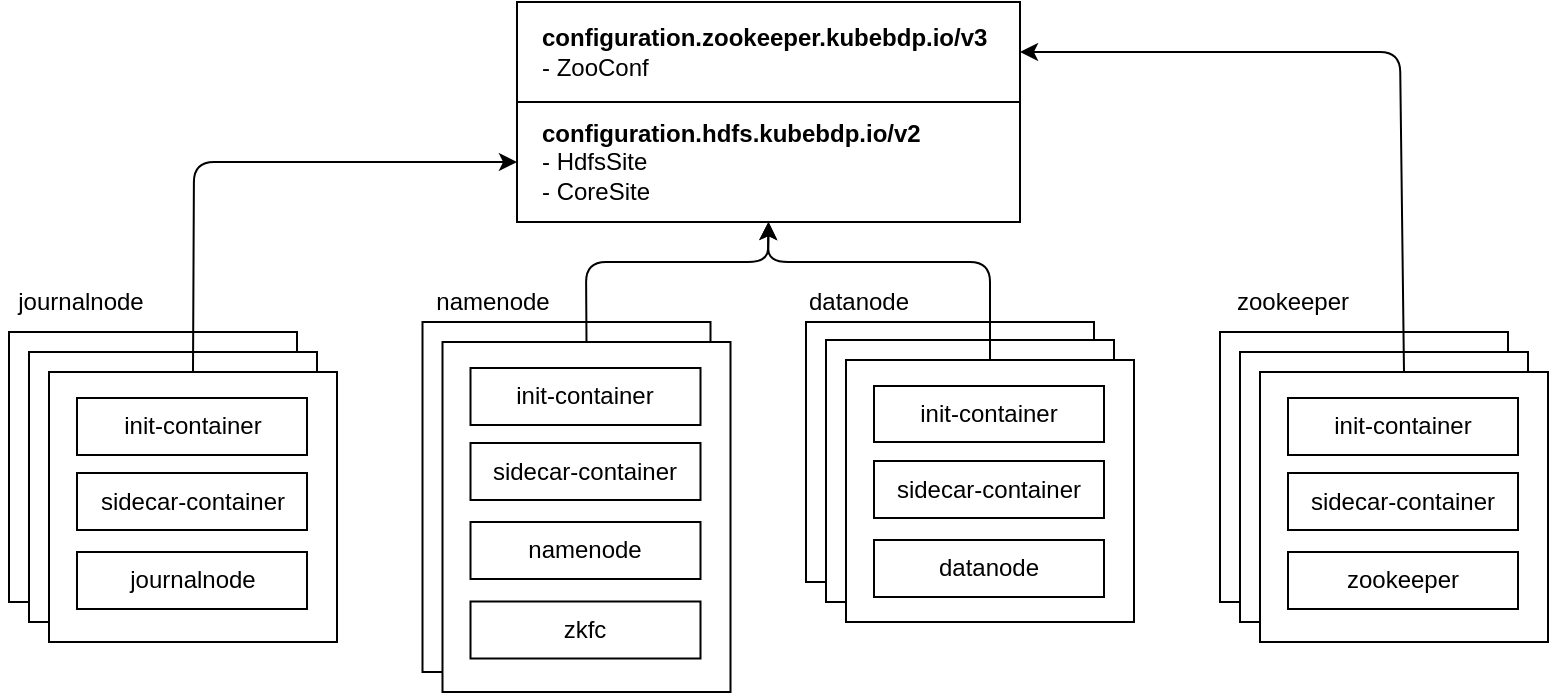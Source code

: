 <mxfile version="14.6.13" type="device"><diagram id="FKAVMK7nm7Re2T27ObP8" name="第 1 页"><mxGraphModel dx="946" dy="672" grid="1" gridSize="10" guides="1" tooltips="1" connect="1" arrows="1" fold="1" page="1" pageScale="1" pageWidth="827" pageHeight="1169" math="0" shadow="0"><root><mxCell id="0"/><mxCell id="1" parent="0"/><mxCell id="9PCLO176S6x87De70jDR-138" value="" style="rounded=0;whiteSpace=wrap;html=1;align=center;" vertex="1" parent="1"><mxGeometry x="423" y="190" width="144" height="130" as="geometry"/></mxCell><mxCell id="9PCLO176S6x87De70jDR-137" value="" style="rounded=0;whiteSpace=wrap;html=1;align=center;" vertex="1" parent="1"><mxGeometry x="433" y="199" width="144" height="131" as="geometry"/></mxCell><mxCell id="9PCLO176S6x87De70jDR-129" value="" style="rounded=0;whiteSpace=wrap;html=1;align=center;" vertex="1" parent="1"><mxGeometry x="231.25" y="190" width="144" height="175" as="geometry"/></mxCell><mxCell id="9PCLO176S6x87De70jDR-128" value="" style="rounded=0;whiteSpace=wrap;html=1;align=center;" vertex="1" parent="1"><mxGeometry x="24.5" y="195" width="144" height="135" as="geometry"/></mxCell><mxCell id="9PCLO176S6x87De70jDR-127" value="" style="rounded=0;whiteSpace=wrap;html=1;align=center;" vertex="1" parent="1"><mxGeometry x="34.5" y="205" width="144" height="135" as="geometry"/></mxCell><mxCell id="9PCLO176S6x87De70jDR-7" value="&lt;font&gt;&lt;span&gt;&lt;b&gt;configuration.zookeeper.kubebdp.io/v3&lt;/b&gt;&lt;br&gt;- ZooConf&lt;br&gt;&lt;/span&gt;&lt;/font&gt;" style="rounded=0;whiteSpace=wrap;html=1;align=left;spacingLeft=10;spacingRight=10;fontStyle=0;spacingTop=10;spacingBottom=10;fillColor=#FFFFFF;" vertex="1" parent="1"><mxGeometry x="278.5" y="30" width="251.5" height="50" as="geometry"/></mxCell><mxCell id="9PCLO176S6x87De70jDR-59" value="&lt;font&gt;&lt;span&gt;&lt;b&gt;configuration.hdfs.kubebdp.io/v2&lt;/b&gt;&lt;br&gt;- HdfsSite&lt;br&gt;- CoreSite&lt;br&gt;&lt;/span&gt;&lt;/font&gt;" style="rounded=0;whiteSpace=wrap;html=1;align=left;spacingLeft=10;spacingRight=10;fontStyle=0;spacingTop=10;spacingBottom=10;fillColor=#FFFFFF;" vertex="1" parent="1"><mxGeometry x="278.5" y="80" width="251.5" height="60" as="geometry"/></mxCell><mxCell id="9PCLO176S6x87De70jDR-68" value="" style="rounded=0;whiteSpace=wrap;html=1;align=center;" vertex="1" parent="1"><mxGeometry x="44.5" y="215" width="144" height="135" as="geometry"/></mxCell><mxCell id="9PCLO176S6x87De70jDR-70" value="sidecar-container" style="rounded=0;whiteSpace=wrap;html=1;align=center;" vertex="1" parent="1"><mxGeometry x="58.5" y="265.5" width="115" height="28.5" as="geometry"/></mxCell><mxCell id="9PCLO176S6x87De70jDR-72" value="journalnode" style="text;html=1;align=center;verticalAlign=middle;resizable=0;points=[];autosize=1;strokeColor=none;" vertex="1" parent="1"><mxGeometry x="20" y="170" width="80" height="20" as="geometry"/></mxCell><mxCell id="9PCLO176S6x87De70jDR-80" value="init-container" style="rounded=0;whiteSpace=wrap;html=1;align=center;" vertex="1" parent="1"><mxGeometry x="58.5" y="228" width="115" height="28.5" as="geometry"/></mxCell><mxCell id="9PCLO176S6x87De70jDR-81" value="journalnode" style="rounded=0;whiteSpace=wrap;html=1;align=center;" vertex="1" parent="1"><mxGeometry x="58.5" y="305" width="115" height="28.5" as="geometry"/></mxCell><mxCell id="9PCLO176S6x87De70jDR-89" value="" style="rounded=0;whiteSpace=wrap;html=1;align=center;" vertex="1" parent="1"><mxGeometry x="241.25" y="200" width="144" height="175" as="geometry"/></mxCell><mxCell id="9PCLO176S6x87De70jDR-90" value="sidecar-container" style="rounded=0;whiteSpace=wrap;html=1;align=center;" vertex="1" parent="1"><mxGeometry x="255.25" y="250.5" width="115" height="28.5" as="geometry"/></mxCell><mxCell id="9PCLO176S6x87De70jDR-91" value="namenode" style="text;html=1;align=center;verticalAlign=middle;resizable=0;points=[];autosize=1;strokeColor=none;" vertex="1" parent="1"><mxGeometry x="230.75" y="170" width="70" height="20" as="geometry"/></mxCell><mxCell id="9PCLO176S6x87De70jDR-93" value="init-container" style="rounded=0;whiteSpace=wrap;html=1;align=center;" vertex="1" parent="1"><mxGeometry x="255.25" y="213" width="115" height="28.5" as="geometry"/></mxCell><mxCell id="9PCLO176S6x87De70jDR-94" value="namenode" style="rounded=0;whiteSpace=wrap;html=1;align=center;" vertex="1" parent="1"><mxGeometry x="255.25" y="290" width="115" height="28.5" as="geometry"/></mxCell><mxCell id="9PCLO176S6x87De70jDR-95" value="zkfc" style="rounded=0;whiteSpace=wrap;html=1;align=center;" vertex="1" parent="1"><mxGeometry x="255.25" y="329.75" width="115" height="28.5" as="geometry"/></mxCell><mxCell id="9PCLO176S6x87De70jDR-109" value="" style="rounded=0;whiteSpace=wrap;html=1;align=center;" vertex="1" parent="1"><mxGeometry x="443" y="209" width="144" height="131" as="geometry"/></mxCell><mxCell id="9PCLO176S6x87De70jDR-110" value="sidecar-container" style="rounded=0;whiteSpace=wrap;html=1;align=center;" vertex="1" parent="1"><mxGeometry x="457" y="259.5" width="115" height="28.5" as="geometry"/></mxCell><mxCell id="9PCLO176S6x87De70jDR-111" value="datanode" style="text;html=1;align=center;verticalAlign=middle;resizable=0;points=[];autosize=1;strokeColor=none;" vertex="1" parent="1"><mxGeometry x="413.5" y="170" width="70" height="20" as="geometry"/></mxCell><mxCell id="9PCLO176S6x87De70jDR-113" value="init-container" style="rounded=0;whiteSpace=wrap;html=1;align=center;" vertex="1" parent="1"><mxGeometry x="457" y="222" width="115" height="28" as="geometry"/></mxCell><mxCell id="9PCLO176S6x87De70jDR-114" value="datanode" style="rounded=0;whiteSpace=wrap;html=1;align=center;" vertex="1" parent="1"><mxGeometry x="457" y="299" width="115" height="28.5" as="geometry"/></mxCell><mxCell id="9PCLO176S6x87De70jDR-130" value="" style="rounded=0;whiteSpace=wrap;html=1;align=center;" vertex="1" parent="1"><mxGeometry x="630" y="195" width="144" height="135" as="geometry"/></mxCell><mxCell id="9PCLO176S6x87De70jDR-131" value="" style="rounded=0;whiteSpace=wrap;html=1;align=center;" vertex="1" parent="1"><mxGeometry x="640" y="205" width="144" height="135" as="geometry"/></mxCell><mxCell id="9PCLO176S6x87De70jDR-132" value="" style="rounded=0;whiteSpace=wrap;html=1;align=center;" vertex="1" parent="1"><mxGeometry x="650" y="215" width="144" height="135" as="geometry"/></mxCell><mxCell id="9PCLO176S6x87De70jDR-133" value="sidecar-container" style="rounded=0;whiteSpace=wrap;html=1;align=center;" vertex="1" parent="1"><mxGeometry x="664" y="265.5" width="115" height="28.5" as="geometry"/></mxCell><mxCell id="9PCLO176S6x87De70jDR-134" value="zookeeper" style="text;html=1;align=center;verticalAlign=middle;resizable=0;points=[];autosize=1;strokeColor=none;" vertex="1" parent="1"><mxGeometry x="630.5" y="170" width="70" height="20" as="geometry"/></mxCell><mxCell id="9PCLO176S6x87De70jDR-135" value="init-container" style="rounded=0;whiteSpace=wrap;html=1;align=center;" vertex="1" parent="1"><mxGeometry x="664" y="228" width="115" height="28.5" as="geometry"/></mxCell><mxCell id="9PCLO176S6x87De70jDR-136" value="zookeeper" style="rounded=0;whiteSpace=wrap;html=1;align=center;" vertex="1" parent="1"><mxGeometry x="664" y="305" width="115" height="28.5" as="geometry"/></mxCell><mxCell id="9PCLO176S6x87De70jDR-139" value="" style="endArrow=classic;html=1;fontColor=#000000;exitX=0.5;exitY=0;exitDx=0;exitDy=0;entryX=0;entryY=0.5;entryDx=0;entryDy=0;" edge="1" parent="1" source="9PCLO176S6x87De70jDR-68" target="9PCLO176S6x87De70jDR-59"><mxGeometry width="50" height="50" relative="1" as="geometry"><mxPoint x="206" y="210" as="sourcePoint"/><mxPoint x="250" y="110" as="targetPoint"/><Array as="points"><mxPoint x="117" y="110"/></Array></mxGeometry></mxCell><mxCell id="9PCLO176S6x87De70jDR-142" value="" style="endArrow=classic;html=1;fontColor=#000000;exitX=0.5;exitY=0;exitDx=0;exitDy=0;entryX=1;entryY=0.5;entryDx=0;entryDy=0;" edge="1" parent="1" source="9PCLO176S6x87De70jDR-132" target="9PCLO176S6x87De70jDR-7"><mxGeometry width="50" height="50" relative="1" as="geometry"><mxPoint x="640" y="120" as="sourcePoint"/><mxPoint x="690" y="70" as="targetPoint"/><Array as="points"><mxPoint x="720" y="55"/></Array></mxGeometry></mxCell><mxCell id="9PCLO176S6x87De70jDR-143" value="" style="endArrow=classic;html=1;fontColor=#000000;exitX=0.5;exitY=0;exitDx=0;exitDy=0;entryX=0.5;entryY=1;entryDx=0;entryDy=0;" edge="1" parent="1" source="9PCLO176S6x87De70jDR-89" target="9PCLO176S6x87De70jDR-59"><mxGeometry width="50" height="50" relative="1" as="geometry"><mxPoint x="170" y="480" as="sourcePoint"/><mxPoint x="412" y="140" as="targetPoint"/><Array as="points"><mxPoint x="313" y="160"/><mxPoint x="404" y="160"/></Array></mxGeometry></mxCell><mxCell id="9PCLO176S6x87De70jDR-145" value="" style="endArrow=classic;html=1;fontColor=#000000;exitX=0.5;exitY=0;exitDx=0;exitDy=0;entryX=0.5;entryY=1;entryDx=0;entryDy=0;" edge="1" parent="1" source="9PCLO176S6x87De70jDR-109" target="9PCLO176S6x87De70jDR-59"><mxGeometry width="50" height="50" relative="1" as="geometry"><mxPoint x="360" y="480" as="sourcePoint"/><mxPoint x="410" y="430" as="targetPoint"/><Array as="points"><mxPoint x="515" y="160"/><mxPoint x="404" y="160"/></Array></mxGeometry></mxCell></root></mxGraphModel></diagram></mxfile>